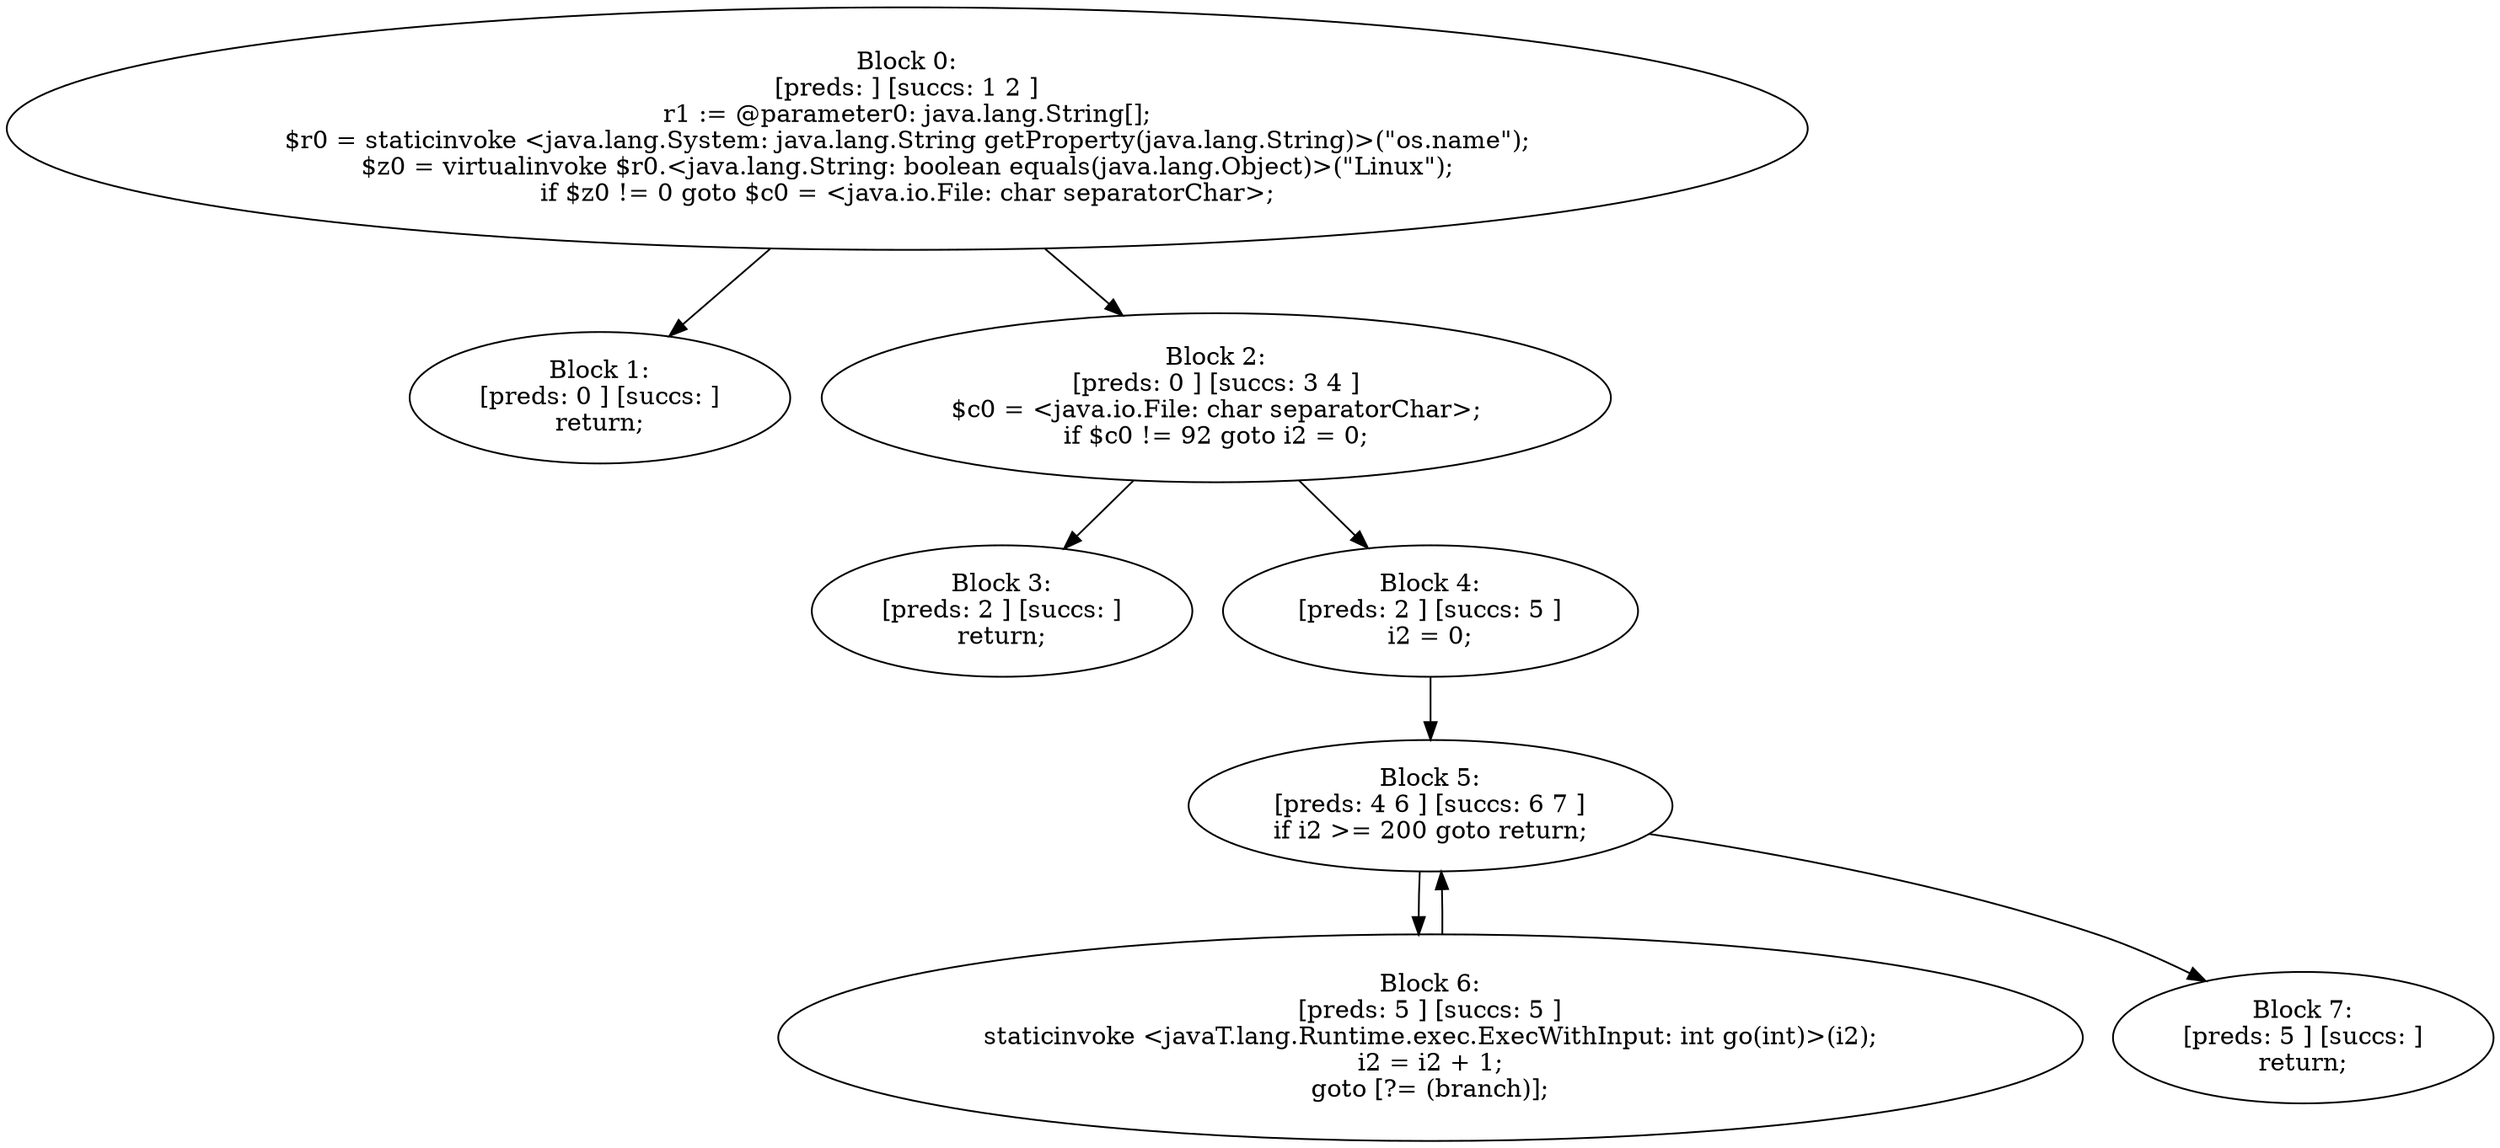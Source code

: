 digraph "unitGraph" {
    "Block 0:
[preds: ] [succs: 1 2 ]
r1 := @parameter0: java.lang.String[];
$r0 = staticinvoke <java.lang.System: java.lang.String getProperty(java.lang.String)>(\"os.name\");
$z0 = virtualinvoke $r0.<java.lang.String: boolean equals(java.lang.Object)>(\"Linux\");
if $z0 != 0 goto $c0 = <java.io.File: char separatorChar>;
"
    "Block 1:
[preds: 0 ] [succs: ]
return;
"
    "Block 2:
[preds: 0 ] [succs: 3 4 ]
$c0 = <java.io.File: char separatorChar>;
if $c0 != 92 goto i2 = 0;
"
    "Block 3:
[preds: 2 ] [succs: ]
return;
"
    "Block 4:
[preds: 2 ] [succs: 5 ]
i2 = 0;
"
    "Block 5:
[preds: 4 6 ] [succs: 6 7 ]
if i2 >= 200 goto return;
"
    "Block 6:
[preds: 5 ] [succs: 5 ]
staticinvoke <javaT.lang.Runtime.exec.ExecWithInput: int go(int)>(i2);
i2 = i2 + 1;
goto [?= (branch)];
"
    "Block 7:
[preds: 5 ] [succs: ]
return;
"
    "Block 0:
[preds: ] [succs: 1 2 ]
r1 := @parameter0: java.lang.String[];
$r0 = staticinvoke <java.lang.System: java.lang.String getProperty(java.lang.String)>(\"os.name\");
$z0 = virtualinvoke $r0.<java.lang.String: boolean equals(java.lang.Object)>(\"Linux\");
if $z0 != 0 goto $c0 = <java.io.File: char separatorChar>;
"->"Block 1:
[preds: 0 ] [succs: ]
return;
";
    "Block 0:
[preds: ] [succs: 1 2 ]
r1 := @parameter0: java.lang.String[];
$r0 = staticinvoke <java.lang.System: java.lang.String getProperty(java.lang.String)>(\"os.name\");
$z0 = virtualinvoke $r0.<java.lang.String: boolean equals(java.lang.Object)>(\"Linux\");
if $z0 != 0 goto $c0 = <java.io.File: char separatorChar>;
"->"Block 2:
[preds: 0 ] [succs: 3 4 ]
$c0 = <java.io.File: char separatorChar>;
if $c0 != 92 goto i2 = 0;
";
    "Block 2:
[preds: 0 ] [succs: 3 4 ]
$c0 = <java.io.File: char separatorChar>;
if $c0 != 92 goto i2 = 0;
"->"Block 3:
[preds: 2 ] [succs: ]
return;
";
    "Block 2:
[preds: 0 ] [succs: 3 4 ]
$c0 = <java.io.File: char separatorChar>;
if $c0 != 92 goto i2 = 0;
"->"Block 4:
[preds: 2 ] [succs: 5 ]
i2 = 0;
";
    "Block 4:
[preds: 2 ] [succs: 5 ]
i2 = 0;
"->"Block 5:
[preds: 4 6 ] [succs: 6 7 ]
if i2 >= 200 goto return;
";
    "Block 5:
[preds: 4 6 ] [succs: 6 7 ]
if i2 >= 200 goto return;
"->"Block 6:
[preds: 5 ] [succs: 5 ]
staticinvoke <javaT.lang.Runtime.exec.ExecWithInput: int go(int)>(i2);
i2 = i2 + 1;
goto [?= (branch)];
";
    "Block 5:
[preds: 4 6 ] [succs: 6 7 ]
if i2 >= 200 goto return;
"->"Block 7:
[preds: 5 ] [succs: ]
return;
";
    "Block 6:
[preds: 5 ] [succs: 5 ]
staticinvoke <javaT.lang.Runtime.exec.ExecWithInput: int go(int)>(i2);
i2 = i2 + 1;
goto [?= (branch)];
"->"Block 5:
[preds: 4 6 ] [succs: 6 7 ]
if i2 >= 200 goto return;
";
}
